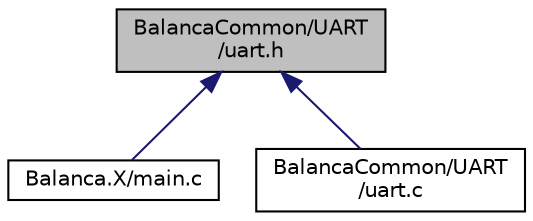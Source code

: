 digraph "BalancaCommon/UART/uart.h"
{
  edge [fontname="Helvetica",fontsize="10",labelfontname="Helvetica",labelfontsize="10"];
  node [fontname="Helvetica",fontsize="10",shape=record];
  Node2 [label="BalancaCommon/UART\l/uart.h",height=0.2,width=0.4,color="black", fillcolor="grey75", style="filled", fontcolor="black"];
  Node2 -> Node3 [dir="back",color="midnightblue",fontsize="10",style="solid",fontname="Helvetica"];
  Node3 [label="Balanca.X/main.c",height=0.2,width=0.4,color="black", fillcolor="white", style="filled",URL="$main_8c.html",tooltip="Shows a menu with all the funcitonalities.   shows and calculates the height in meters   shows weight..."];
  Node2 -> Node4 [dir="back",color="midnightblue",fontsize="10",style="solid",fontname="Helvetica"];
  Node4 [label="BalancaCommon/UART\l/uart.c",height=0.2,width=0.4,color="black", fillcolor="white", style="filled",URL="$uart_8c.html",tooltip="Set of functions to handle the UART. "];
}
